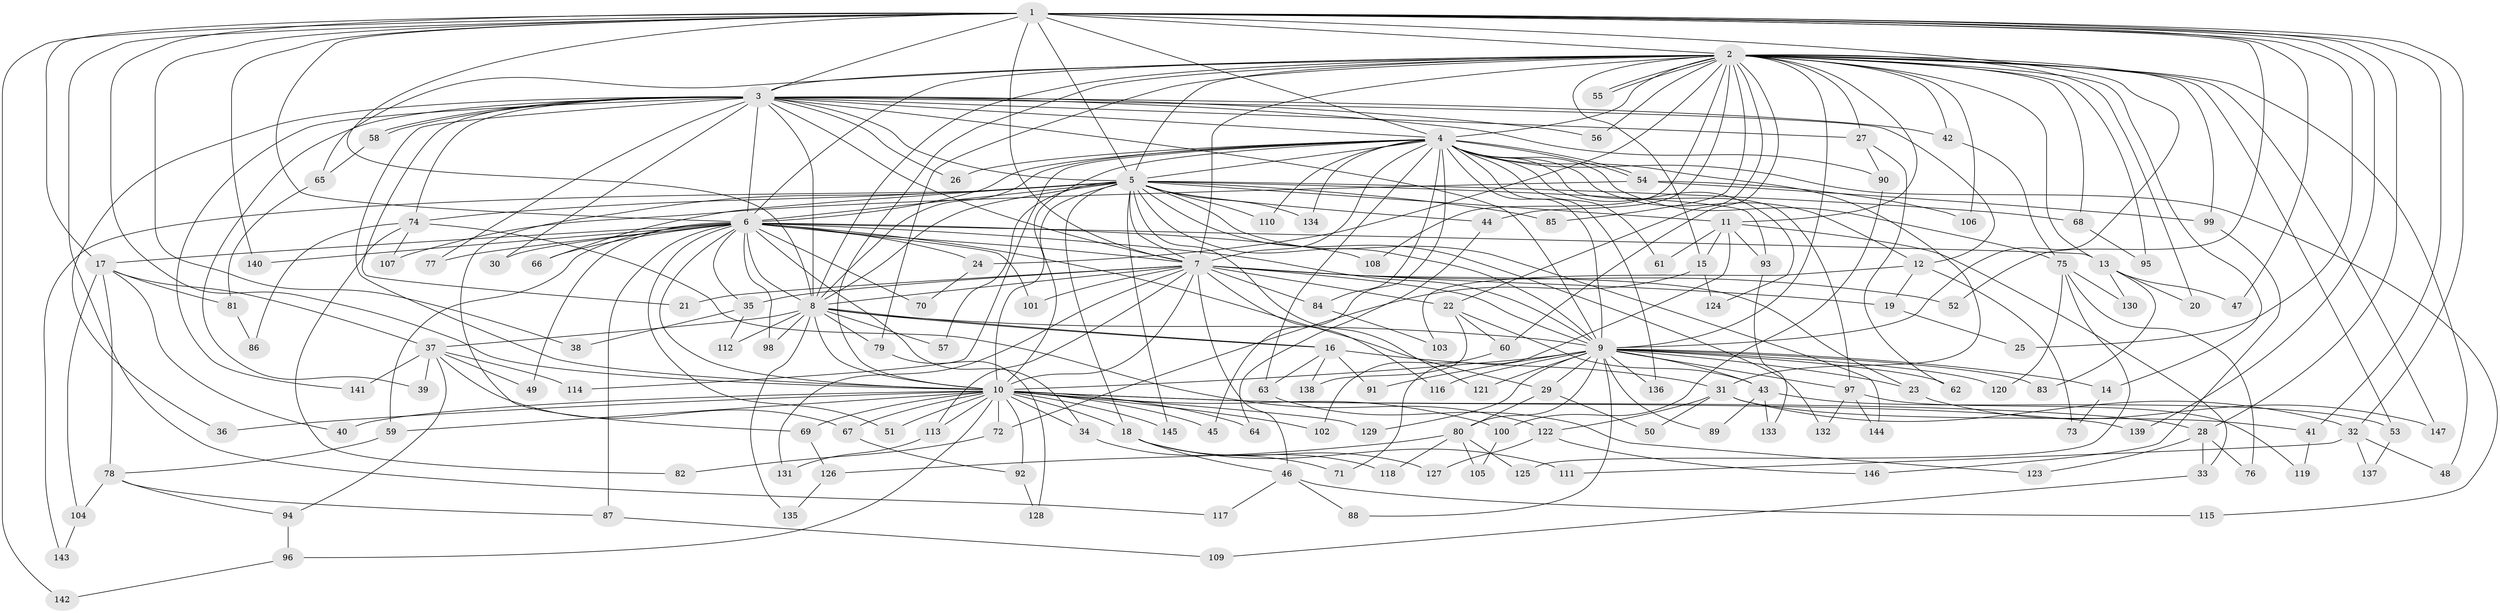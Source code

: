 // coarse degree distribution, {35: 0.00847457627118644, 32: 0.00847457627118644, 21: 0.00847457627118644, 24: 0.00847457627118644, 25: 0.00847457627118644, 19: 0.00847457627118644, 16: 0.00847457627118644, 22: 0.00847457627118644, 27: 0.00847457627118644, 7: 0.01694915254237288, 6: 0.07627118644067797, 5: 0.059322033898305086, 3: 0.19491525423728814, 4: 0.03389830508474576, 2: 0.5254237288135594, 8: 0.00847457627118644, 1: 0.00847457627118644}
// Generated by graph-tools (version 1.1) at 2025/23/03/03/25 07:23:41]
// undirected, 147 vertices, 319 edges
graph export_dot {
graph [start="1"]
  node [color=gray90,style=filled];
  1;
  2;
  3;
  4;
  5;
  6;
  7;
  8;
  9;
  10;
  11;
  12;
  13;
  14;
  15;
  16;
  17;
  18;
  19;
  20;
  21;
  22;
  23;
  24;
  25;
  26;
  27;
  28;
  29;
  30;
  31;
  32;
  33;
  34;
  35;
  36;
  37;
  38;
  39;
  40;
  41;
  42;
  43;
  44;
  45;
  46;
  47;
  48;
  49;
  50;
  51;
  52;
  53;
  54;
  55;
  56;
  57;
  58;
  59;
  60;
  61;
  62;
  63;
  64;
  65;
  66;
  67;
  68;
  69;
  70;
  71;
  72;
  73;
  74;
  75;
  76;
  77;
  78;
  79;
  80;
  81;
  82;
  83;
  84;
  85;
  86;
  87;
  88;
  89;
  90;
  91;
  92;
  93;
  94;
  95;
  96;
  97;
  98;
  99;
  100;
  101;
  102;
  103;
  104;
  105;
  106;
  107;
  108;
  109;
  110;
  111;
  112;
  113;
  114;
  115;
  116;
  117;
  118;
  119;
  120;
  121;
  122;
  123;
  124;
  125;
  126;
  127;
  128;
  129;
  130;
  131;
  132;
  133;
  134;
  135;
  136;
  137;
  138;
  139;
  140;
  141;
  142;
  143;
  144;
  145;
  146;
  147;
  1 -- 2;
  1 -- 3;
  1 -- 4;
  1 -- 5;
  1 -- 6;
  1 -- 7;
  1 -- 8;
  1 -- 9;
  1 -- 10;
  1 -- 17;
  1 -- 25;
  1 -- 28;
  1 -- 32;
  1 -- 38;
  1 -- 41;
  1 -- 47;
  1 -- 52;
  1 -- 117;
  1 -- 139;
  1 -- 140;
  1 -- 142;
  2 -- 3;
  2 -- 4;
  2 -- 5;
  2 -- 6;
  2 -- 7;
  2 -- 8;
  2 -- 9;
  2 -- 10;
  2 -- 11;
  2 -- 13;
  2 -- 14;
  2 -- 15;
  2 -- 20;
  2 -- 22;
  2 -- 24;
  2 -- 27;
  2 -- 42;
  2 -- 44;
  2 -- 48;
  2 -- 53;
  2 -- 55;
  2 -- 55;
  2 -- 56;
  2 -- 60;
  2 -- 65;
  2 -- 68;
  2 -- 79;
  2 -- 85;
  2 -- 95;
  2 -- 99;
  2 -- 106;
  2 -- 108;
  2 -- 147;
  3 -- 4;
  3 -- 5;
  3 -- 6;
  3 -- 7;
  3 -- 8;
  3 -- 9;
  3 -- 10;
  3 -- 12;
  3 -- 21;
  3 -- 26;
  3 -- 27;
  3 -- 30;
  3 -- 36;
  3 -- 39;
  3 -- 42;
  3 -- 56;
  3 -- 58;
  3 -- 58;
  3 -- 74;
  3 -- 77;
  3 -- 90;
  3 -- 141;
  4 -- 5;
  4 -- 6;
  4 -- 7;
  4 -- 8;
  4 -- 9;
  4 -- 10;
  4 -- 12;
  4 -- 26;
  4 -- 31;
  4 -- 45;
  4 -- 54;
  4 -- 54;
  4 -- 61;
  4 -- 63;
  4 -- 75;
  4 -- 84;
  4 -- 97;
  4 -- 110;
  4 -- 114;
  4 -- 115;
  4 -- 124;
  4 -- 134;
  4 -- 136;
  5 -- 6;
  5 -- 7;
  5 -- 8;
  5 -- 9;
  5 -- 10;
  5 -- 11;
  5 -- 18;
  5 -- 44;
  5 -- 57;
  5 -- 66;
  5 -- 68;
  5 -- 69;
  5 -- 74;
  5 -- 85;
  5 -- 93;
  5 -- 110;
  5 -- 121;
  5 -- 132;
  5 -- 134;
  5 -- 143;
  5 -- 144;
  5 -- 145;
  6 -- 7;
  6 -- 8;
  6 -- 9;
  6 -- 10;
  6 -- 13;
  6 -- 17;
  6 -- 24;
  6 -- 29;
  6 -- 30;
  6 -- 34;
  6 -- 35;
  6 -- 49;
  6 -- 51;
  6 -- 59;
  6 -- 66;
  6 -- 70;
  6 -- 77;
  6 -- 87;
  6 -- 98;
  6 -- 101;
  6 -- 108;
  6 -- 140;
  7 -- 8;
  7 -- 9;
  7 -- 10;
  7 -- 19;
  7 -- 21;
  7 -- 22;
  7 -- 23;
  7 -- 35;
  7 -- 46;
  7 -- 52;
  7 -- 84;
  7 -- 101;
  7 -- 113;
  7 -- 116;
  7 -- 131;
  8 -- 9;
  8 -- 10;
  8 -- 16;
  8 -- 16;
  8 -- 37;
  8 -- 57;
  8 -- 79;
  8 -- 98;
  8 -- 112;
  8 -- 135;
  9 -- 10;
  9 -- 14;
  9 -- 23;
  9 -- 29;
  9 -- 43;
  9 -- 62;
  9 -- 80;
  9 -- 83;
  9 -- 88;
  9 -- 89;
  9 -- 91;
  9 -- 97;
  9 -- 116;
  9 -- 120;
  9 -- 121;
  9 -- 129;
  9 -- 136;
  10 -- 18;
  10 -- 28;
  10 -- 34;
  10 -- 36;
  10 -- 40;
  10 -- 45;
  10 -- 51;
  10 -- 59;
  10 -- 64;
  10 -- 67;
  10 -- 69;
  10 -- 72;
  10 -- 92;
  10 -- 96;
  10 -- 100;
  10 -- 102;
  10 -- 113;
  10 -- 129;
  10 -- 139;
  10 -- 145;
  11 -- 15;
  11 -- 33;
  11 -- 61;
  11 -- 71;
  11 -- 93;
  12 -- 19;
  12 -- 73;
  12 -- 103;
  13 -- 20;
  13 -- 47;
  13 -- 83;
  13 -- 130;
  14 -- 73;
  15 -- 72;
  15 -- 124;
  16 -- 31;
  16 -- 63;
  16 -- 91;
  16 -- 138;
  17 -- 37;
  17 -- 40;
  17 -- 78;
  17 -- 81;
  17 -- 104;
  18 -- 46;
  18 -- 111;
  18 -- 118;
  18 -- 127;
  19 -- 25;
  22 -- 43;
  22 -- 60;
  22 -- 138;
  23 -- 147;
  24 -- 70;
  27 -- 62;
  27 -- 90;
  28 -- 33;
  28 -- 76;
  28 -- 123;
  29 -- 50;
  29 -- 80;
  31 -- 32;
  31 -- 41;
  31 -- 50;
  31 -- 122;
  32 -- 48;
  32 -- 111;
  32 -- 137;
  33 -- 109;
  34 -- 71;
  35 -- 38;
  35 -- 112;
  37 -- 39;
  37 -- 49;
  37 -- 67;
  37 -- 94;
  37 -- 114;
  37 -- 141;
  41 -- 119;
  42 -- 75;
  43 -- 53;
  43 -- 89;
  43 -- 133;
  44 -- 64;
  46 -- 88;
  46 -- 115;
  46 -- 117;
  53 -- 137;
  54 -- 99;
  54 -- 106;
  54 -- 107;
  58 -- 65;
  59 -- 78;
  60 -- 102;
  63 -- 123;
  65 -- 81;
  67 -- 92;
  68 -- 95;
  69 -- 126;
  72 -- 82;
  74 -- 82;
  74 -- 86;
  74 -- 107;
  74 -- 122;
  75 -- 76;
  75 -- 120;
  75 -- 125;
  75 -- 130;
  78 -- 87;
  78 -- 94;
  78 -- 104;
  79 -- 128;
  80 -- 105;
  80 -- 118;
  80 -- 125;
  80 -- 126;
  81 -- 86;
  84 -- 103;
  87 -- 109;
  90 -- 100;
  92 -- 128;
  93 -- 133;
  94 -- 96;
  96 -- 142;
  97 -- 119;
  97 -- 132;
  97 -- 144;
  99 -- 146;
  100 -- 105;
  104 -- 143;
  113 -- 131;
  122 -- 127;
  122 -- 146;
  126 -- 135;
}
